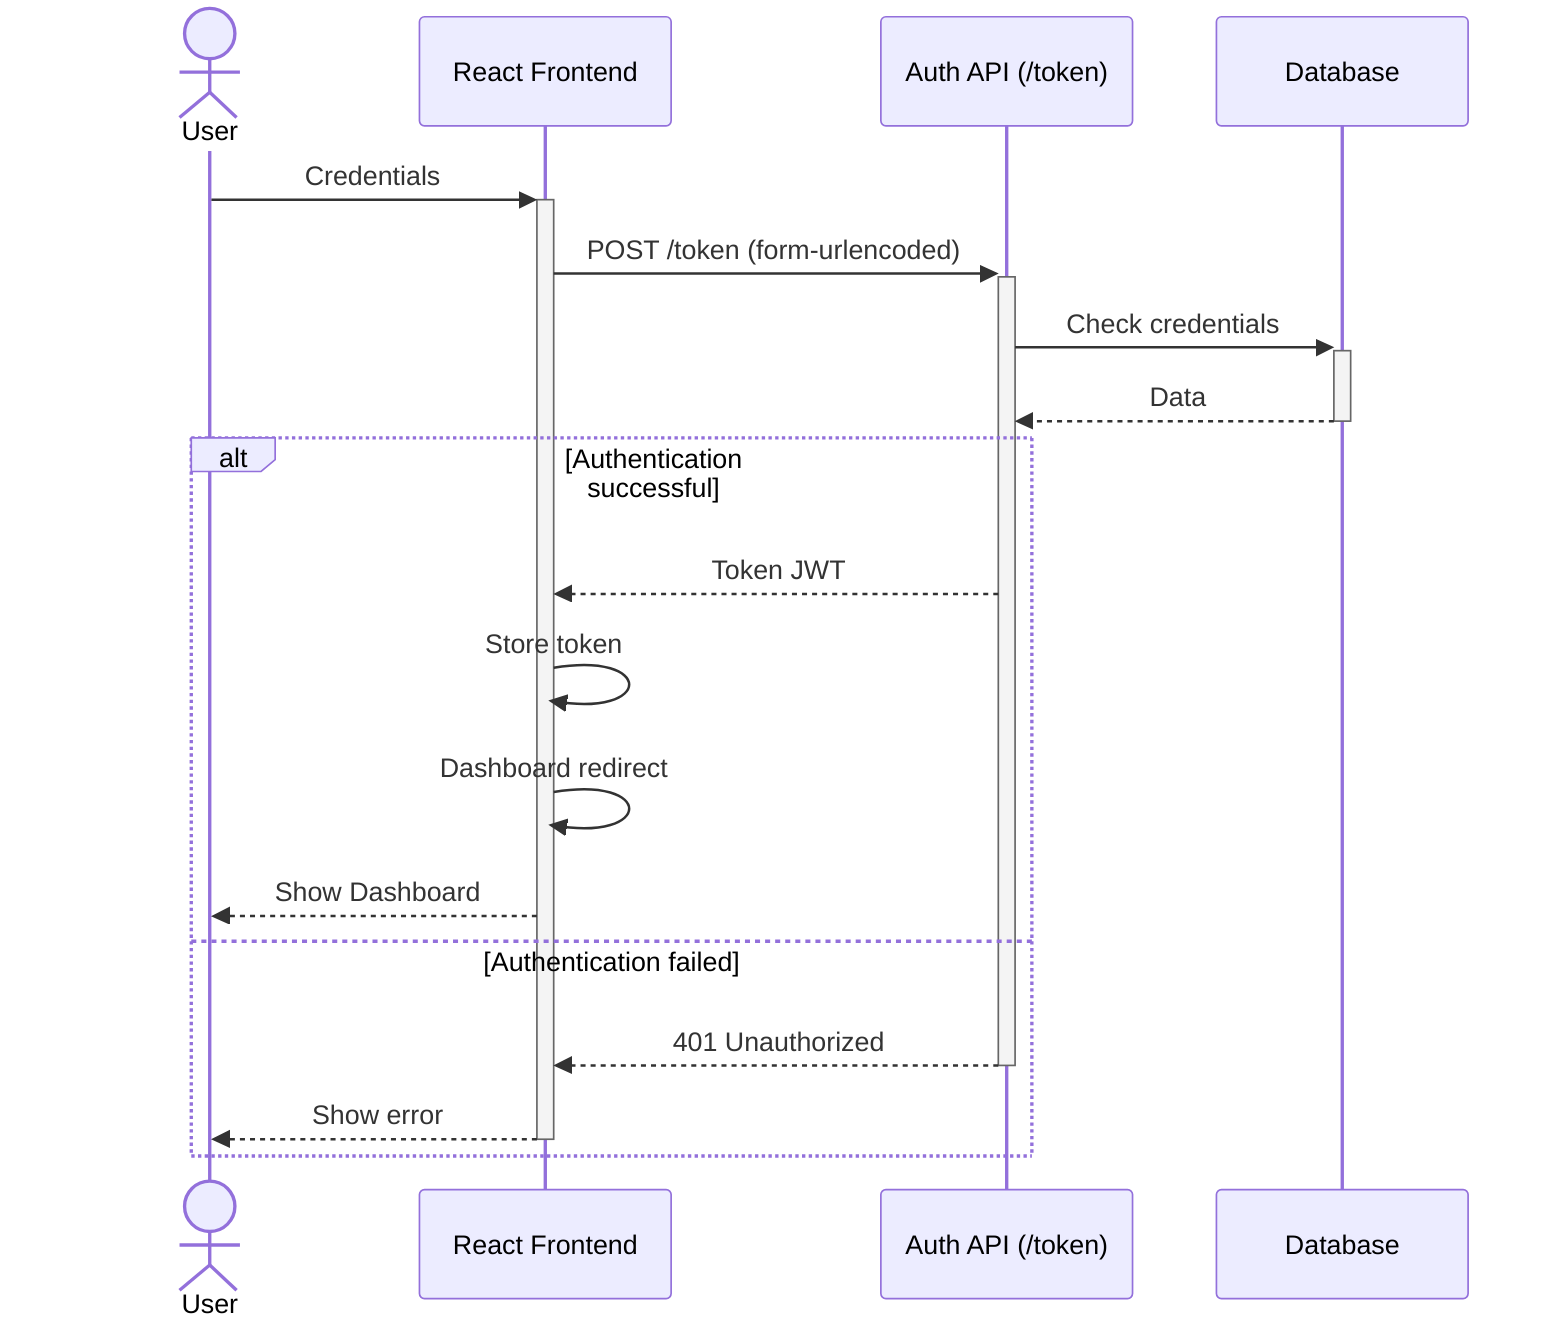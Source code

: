 sequenceDiagram
    actor User
    participant Frontend as React Frontend
    participant AuthAPI as Auth API (/token)
    participant DB as Database
    
    User->>+Frontend: Credentials
    Frontend->>+AuthAPI: POST /token (form-urlencoded)
    AuthAPI->>+DB: Check credentials
    DB-->>-AuthAPI: Data
    
    alt Authentication successful
        AuthAPI-->>Frontend: Token JWT
        Frontend->>Frontend: Store token
        Frontend->>Frontend: Dashboard redirect
        Frontend-->>User: Show Dashboard
    else Authentication failed
        AuthAPI-->>-Frontend: 401 Unauthorized
        Frontend-->>-User: Show error
    end